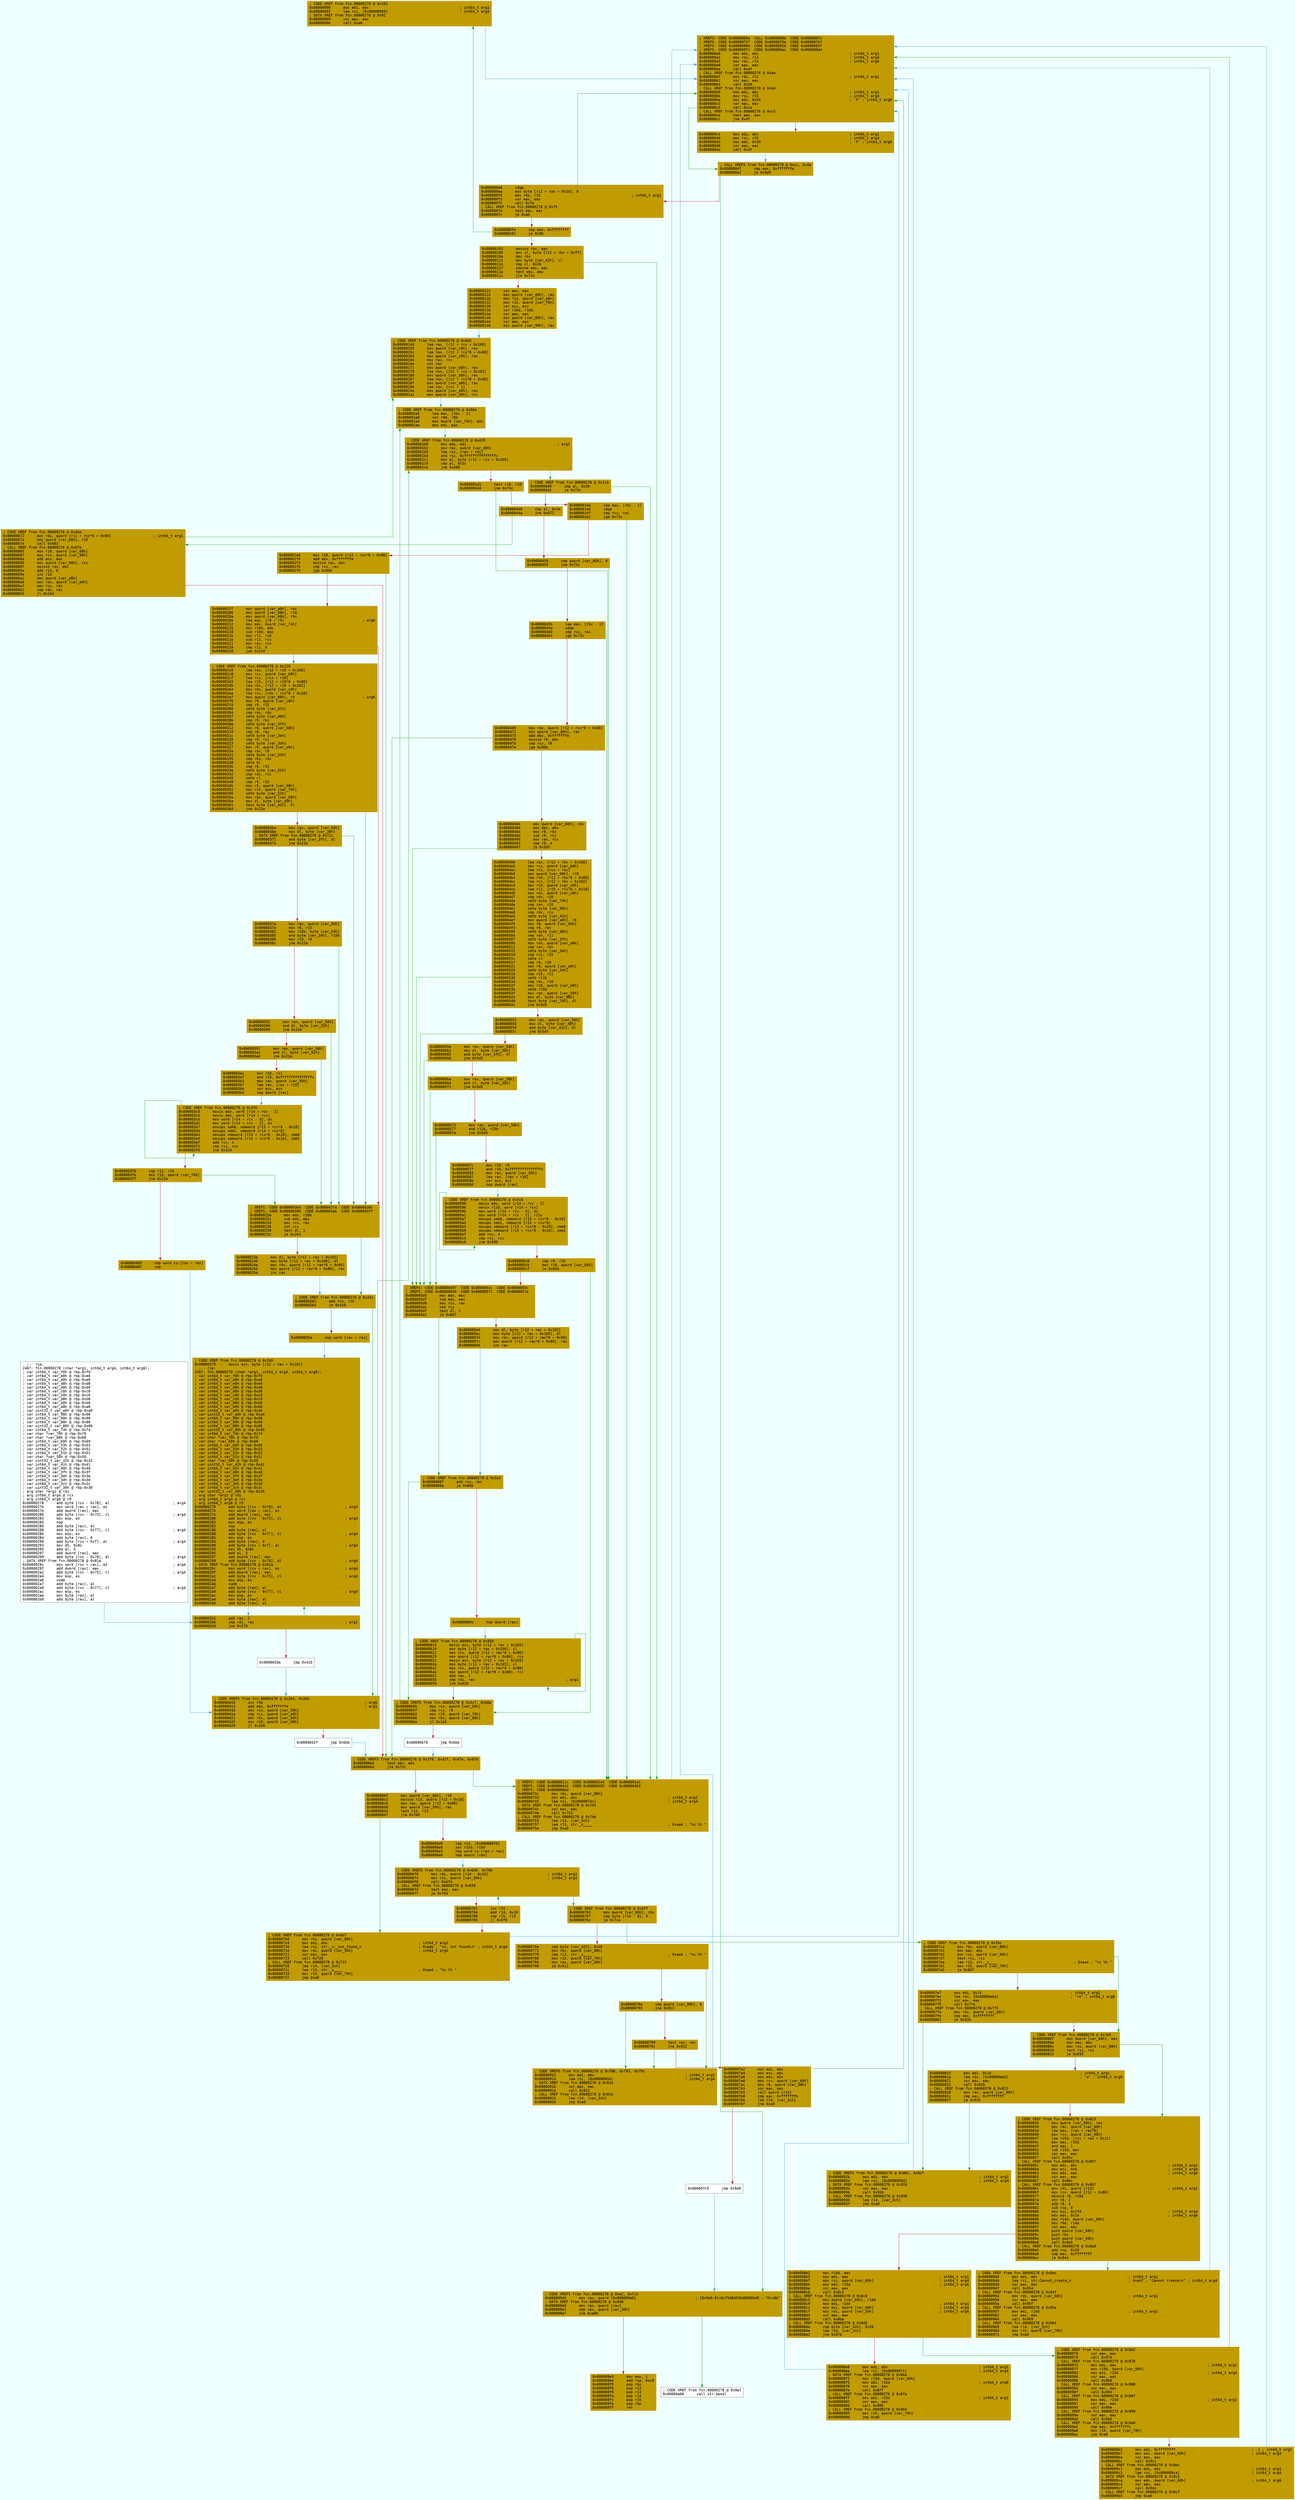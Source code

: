 digraph code {
	graph [bgcolor=azure fontsize=8 fontname="Courier" splines="ortho"];
	node [fillcolor=gray style=filled shape=box];
	edge [arrowhead="normal"];
	"0x00000090" [URL="fcn.00000278/0x00000090", fillcolor="#c19c00",color="#c19c00", fontname="Courier",label="; CODE XREF from fcn.00000278 @ 0x101\l0x00000090      mov edi, ebx                                           ; int64_t arg1\l0x00000092      lea rsi, [0x00000099]                                  ; int64_t arg4\l; DATA XREF from fcn.00000278 @ 0x92\l0x00000099      xor eax, eax\l0x0000009b      call 0xa0\l"]
	"0x000000a0" [URL="fcn.00000278/0x000000a0", fillcolor="#c19c00",color="#c19c00", fontname="Courier",label="; XREFS: CODE 0x0000008a  CALL 0x0000009b  CODE 0x000000fc  \l; XREFS: CODE 0x00000737  CODE 0x0000075e  CODE 0x000007bf  \l; XREFS: CODE 0x0000090d  CODE 0x00000926  CODE 0x0000093f  \l; XREFS: CODE 0x00000971  CODE 0x000009ac  CODE 0x000009d4  \l0x000000a0      mov edi, ebx                                           ; int64_t arg1\l0x000000a2      mov rsi, r13                                           ; int64_t arg4\l0x000000a5      mov rdx, r14                                           ; int64_t arg6\l0x000000a8      xor eax, eax\l0x000000aa      call 0xaf\l; CALL XREF from fcn.00000278 @ 0xaa\l0x000000af      mov rdi, r12                                           ; int64_t arg1\l0x000000b2      xor eax, eax\l0x000000b4      call 0xb9\l; CALL XREF from fcn.00000278 @ 0xb4\l0x000000b9      mov edi, ebx                                           ; int64_t arg1\l0x000000bb      mov rsi, r15                                           ; int64_t arg4\l0x000000be      mov edx, 0x50                                          ; 'P' ; int64_t arg6\l0x000000c3      xor eax, eax\l0x000000c5      call 0xca\l; CALL XREF from fcn.00000278 @ 0xc5\l0x000000ca      test eax, eax\l0x000000cc      jne 0xdf\l"]
	"0x000000ce" [URL="fcn.00000278/0x000000ce", fillcolor="#c19c00",color="#c19c00", fontname="Courier",label="0x000000ce      mov edi, ebx                                           ; int64_t arg1\l0x000000d0      mov rsi, r15                                           ; int64_t arg4\l0x000000d3      mov edx, 0x50                                          ; 'P' ; int64_t arg6\l0x000000d8      xor eax, eax\l0x000000da      call 0xdf\l"]
	"0x000000df" [URL="fcn.00000278/0x000000df", fillcolor="#c19c00",color="#c19c00", fontname="Courier",label="; CALL XREFS from fcn.00000278 @ 0xcc, 0xda\l0x000000df      cmp eax, 0xfffffffe\l0x000000e2      je 0x9d9\l"]
	"0x000000e8" [URL="fcn.00000278/0x000000e8", fillcolor="#c19c00",color="#c19c00", fontname="Courier",label="0x000000e8      cdqe\l0x000000ea      mov byte [r12 + rax + 0x2d], 0\l0x000000f0      mov rdi, r15                                           ; int64_t arg1\l0x000000f3      xor eax, eax\l0x000000f5      call 0xfa\l; CALL XREF from fcn.00000278 @ 0xf5\l0x000000fa      test eax, eax\l0x000000fc      je 0xa0\l"]
	"0x000000fe" [URL="fcn.00000278/0x000000fe", fillcolor="#c19c00",color="#c19c00", fontname="Courier",label="0x000000fe      cmp eax, 0xffffffff\l0x00000101      je 0x90\l"]
	"0x00000103" [URL="fcn.00000278/0x00000103", fillcolor="#c19c00",color="#c19c00", fontname="Courier",label="0x00000103      movsxd rbx, eax\l0x00000106      mov cl, byte [r12 + rbx + 0xff]\l0x0000010e      dec rbx\l0x00000111      mov byte [var_42h], cl\l0x00000114      cmp cl, 0x26\l0x00000117      cmovne ebx, eax\l0x0000011a      test ebx, ebx\l0x0000011c      jle 0x73c\l"]
	"0x00000122" [URL="fcn.00000278/0x00000122", fillcolor="#c19c00",color="#c19c00", fontname="Courier",label="0x00000122      xor eax, eax\l0x00000124      mov qword [var_d0h], rax\l0x0000012b      mov r14, qword [var_e8h]\l0x00000132      mov r13, qword [var_f0h]\l0x00000139      xor ecx, ecx\l0x0000013b      xor r10d, r10d\l0x0000013e      xor eax, eax\l0x00000140      mov qword [var_80h], rax\l0x00000144      xor eax, eax\l0x00000146      mov qword [var_90h], rax\l"]
	"0x0000014d" [URL="fcn.00000278/0x0000014d", fillcolor="#c19c00",color="#c19c00", fontname="Courier",label="; CODE XREF from fcn.00000278 @ 0x6b5\l0x0000014d      lea rax, [r12 + rcx + 0x100]\l0x00000155      mov qword [var_c8h], rax\l0x0000015c      lea rax, [r12 + rcx*8 + 0x80]\l0x00000164      mov qword [var_c0h], rax\l0x0000016b      mov rax, rcx\l0x0000016e      not rax\l0x00000171      mov qword [var_b8h], rax\l0x00000178      lea rax, [r12 + rcx + 0x102]\l0x00000180      mov qword [var_b0h], rax\l0x00000187      lea rax, [r12 + rcx*8 + 0x90]\l0x0000018f      mov qword [var_a8h], rax\l0x00000196      lea rax, [rcx + 1]\l0x0000019a      mov qword [var_e0h], rax\l0x000001a1      mov qword [var_50h], rcx\l"]
	"0x000001a5" [URL="fcn.00000278/0x000001a5", fillcolor="#c19c00",color="#c19c00", fontname="Courier",label="; CODE XREF from fcn.00000278 @ 0x66a\l0x000001a5      lea eax, [rbx - 2]\l0x000001a8      xor r9d, r9d\l0x000001ab      mov dword [var_74h], eax\l0x000001ae      mov edi, eax\l"]
	"0x000001b0" [URL="fcn.00000278/0x000001b0", fillcolor="#c19c00",color="#c19c00", fontname="Courier",label="; CODE XREF from fcn.00000278 @ 0x429\l0x000001b0      mov edi, edi                                           ; arg1\l0x000001b2      mov rax, qword [var_d0h]\l0x000001b9      lea rsi, [rax + rdi]\l0x000001bd      and rsi, 0xfffffffffffffffc\l0x000001c1      mov al, byte [r12 + rcx + 0x100]\l0x000001c9      cmp al, 0x3c\l0x000001cb      jne 0x440\l"]
	"0x000001d1" [URL="fcn.00000278/0x000001d1", fillcolor="#c19c00",color="#c19c00", fontname="Courier",label="0x000001d1      test r10, r10\l0x000001d4      jne 0x73c\l"]
	"0x000001da" [URL="fcn.00000278/0x000001da", fillcolor="#c19c00",color="#c19c00", fontname="Courier",label="0x000001da      lea eax, [rbx - 1]\l0x000001dd      cdqe\l0x000001df      cmp rcx, rax\l0x000001e2      jge 0x73c\l"]
	"0x000001e8" [URL="fcn.00000278/0x000001e8", fillcolor="#c19c00",color="#c19c00", fontname="Courier",label="0x000001e8      mov r10, qword [r12 + rcx*8 + 0x88]\l0x000001f0      add ebx, 0xfffffffe\l0x000001f3      movsxd rax, ebx\l0x000001f6      cmp rcx, rax\l0x000001f9      jge 0x6bb\l"]
	"0x000001ff" [URL="fcn.00000278/0x000001ff", fillcolor="#c19c00",color="#c19c00", fontname="Courier",label="0x000001ff      mov qword [var_a0h], rax\l0x00000206      mov qword [var_68h], r10\l0x0000020a      mov qword [var_60h], rbx\l0x0000020e      lea eax, [r9 + r9]                                     ; arg6\l0x00000212      mov edx, dword [var_74h]\l0x00000215      mov r10d, edx\l0x00000218      sub r10d, eax\l0x0000021b      mov r11, r10\l0x0000021e      sub r11, rcx\l0x00000221      mov rax, rcx\l0x00000224      cmp r11, 4\l0x00000228      jae 0x2c0\l"]
	"0x0000022e" [URL="fcn.00000278/0x0000022e", fillcolor="#c19c00",color="#c19c00", fontname="Courier",label="; XREFS: CODE 0x00000364  CODE 0x00000374  CODE 0x0000038c  \l; XREFS: CODE 0x00000399  CODE 0x000003a6  CODE 0x000003ff  \l0x0000022e      mov edx, r10d\l0x00000231      sub edx, eax\l0x00000233      mov rcx, rax\l0x00000236      not rcx\l0x00000239      test dl, 1\l0x0000023c      je 0x261\l"]
	"0x0000023e" [URL="fcn.00000278/0x0000023e", fillcolor="#c19c00",color="#c19c00", fontname="Courier",label="0x0000023e      mov dl, byte [r12 + rax + 0x102]\l0x00000246      mov byte [r12 + rax + 0x100], dl\l0x0000024e      mov rdx, qword [r12 + rax*8 + 0x90]\l0x00000256      mov qword [r12 + rax*8 + 0x80], rdx\l0x0000025e      inc rax\l"]
	"0x00000261" [URL="fcn.00000278/0x00000261", fillcolor="#c19c00",color="#c19c00", fontname="Courier",label="; CODE XREF from fcn.00000278 @ 0x23c\l0x00000261      add rcx, r10\l0x00000264      je 0x410\l"]
	"0x0000026a" [URL="fcn.00000278/0x0000026a", fillcolor="#c19c00",color="#c19c00", fontname="Courier",label="0x0000026a      nop word [rax + rax]\l"]
	"0x00000270" [URL="fcn.00000278/0x00000270", fillcolor="#c19c00",color="#c19c00", fontname="Courier",label="; CODE XREF from fcn.00000278 @ 0x2b9\l0x00000270  ~   movzx ecx, byte [r12 + rax + 0x102]\l  ;-- rip:\l2467: fcn.00000278 (char *arg1, int64_t arg4, int64_t arg6);\l; var int64_t var_f0h @ rbp-0xf0\l; var int64_t var_e8h @ rbp-0xe8\l; var int64_t var_e0h @ rbp-0xe0\l; var int64_t var_d8h @ rbp-0xd8\l; var int64_t var_d0h @ rbp-0xd0\l; var int64_t var_c8h @ rbp-0xc8\l; var int64_t var_c0h @ rbp-0xc0\l; var int64_t var_b8h @ rbp-0xb8\l; var int64_t var_b0h @ rbp-0xb0\l; var int64_t var_a8h @ rbp-0xa8\l; var uint32_t var_a0h @ rbp-0xa0\l; var int64_t var_98h @ rbp-0x98\l; var int64_t var_90h @ rbp-0x90\l; var int64_t var_88h @ rbp-0x88\l; var uint32_t var_80h @ rbp-0x80\l; var int64_t var_74h @ rbp-0x74\l; var char *var_70h @ rbp-0x70\l; var char *var_68h @ rbp-0x68\l; var int64_t var_60h @ rbp-0x60\l; var int64_t var_53h @ rbp-0x53\l; var int64_t var_52h @ rbp-0x52\l; var int64_t var_51h @ rbp-0x51\l; var char *var_50h @ rbp-0x50\l; var uint32_t var_42h @ rbp-0x42\l; var int64_t var_41h @ rbp-0x41\l; var int64_t var_40h @ rbp-0x40\l; var int64_t var_3fh @ rbp-0x3f\l; var int64_t var_3eh @ rbp-0x3e\l; var int64_t var_3dh @ rbp-0x3d\l; var int64_t var_3ch @ rbp-0x3c\l; var uint32_t var_30h @ rbp-0x30\l; arg char *arg1 @ rdi\l; arg int64_t arg4 @ rcx\l; arg int64_t arg6 @ r9\l0x00000278      add byte [rcx - 0x78], al                              ; arg4\l0x0000027b      mov word [rax + rax], es\l0x0000027e      add dword [rax], eax\l0x00000280      add byte [rcx - 0x75], cl                              ; arg4\l0x00000283      mov esp, es\l0x00000285      nop\l0x00000286      add byte [rax], al\l0x00000288      add byte [rcx - 0x77], cl                              ; arg4\l0x0000028b      mov esp, es\l0x0000028d      add byte [rax], 0\l0x00000290      add byte [rcx + 0xf], al                               ; arg4\l0x00000293      mov dh, 0x8c\l0x00000295      add al, 3\l0x00000297      add dword [rax], eax\l0x00000299      add byte [rcx - 0x78], al                              ; arg4\l; DATA XREF from fcn.00000278 @ 0x81a\l0x0000029c      mov word [rcx + rax], es                               ; arg4\l0x0000029f      add dword [rax], eax\l0x000002a1      add byte [rcx - 0x75], cl                              ; arg4\l0x000002a4      mov esp, es\l0x000002a6      cwde\l0x000002a7      add byte [rax], al\l0x000002a9      add byte [rcx - 0x77], cl                              ; arg4\l0x000002ac      mov esp, es\l0x000002ae      mov byte [rax], al\l0x000002b0      add byte [rax], al\l"]
	"0x00000278" [URL="fcn.00000278/0x00000278", fillcolor="white",color="#767676", fontname="Courier",label="  ;-- rip:\l2467: fcn.00000278 (char *arg1, int64_t arg4, int64_t arg6);\l; var int64_t var_f0h @ rbp-0xf0\l; var int64_t var_e8h @ rbp-0xe8\l; var int64_t var_e0h @ rbp-0xe0\l; var int64_t var_d8h @ rbp-0xd8\l; var int64_t var_d0h @ rbp-0xd0\l; var int64_t var_c8h @ rbp-0xc8\l; var int64_t var_c0h @ rbp-0xc0\l; var int64_t var_b8h @ rbp-0xb8\l; var int64_t var_b0h @ rbp-0xb0\l; var int64_t var_a8h @ rbp-0xa8\l; var uint32_t var_a0h @ rbp-0xa0\l; var int64_t var_98h @ rbp-0x98\l; var int64_t var_90h @ rbp-0x90\l; var int64_t var_88h @ rbp-0x88\l; var uint32_t var_80h @ rbp-0x80\l; var int64_t var_74h @ rbp-0x74\l; var char *var_70h @ rbp-0x70\l; var char *var_68h @ rbp-0x68\l; var int64_t var_60h @ rbp-0x60\l; var int64_t var_53h @ rbp-0x53\l; var int64_t var_52h @ rbp-0x52\l; var int64_t var_51h @ rbp-0x51\l; var char *var_50h @ rbp-0x50\l; var uint32_t var_42h @ rbp-0x42\l; var int64_t var_41h @ rbp-0x41\l; var int64_t var_40h @ rbp-0x40\l; var int64_t var_3fh @ rbp-0x3f\l; var int64_t var_3eh @ rbp-0x3e\l; var int64_t var_3dh @ rbp-0x3d\l; var int64_t var_3ch @ rbp-0x3c\l; var uint32_t var_30h @ rbp-0x30\l; arg char *arg1 @ rdi\l; arg int64_t arg4 @ rcx\l; arg int64_t arg6 @ r9\l0x00000278      add byte [rcx - 0x78], al                              ; arg4\l0x0000027b      mov word [rax + rax], es\l0x0000027e      add dword [rax], eax\l0x00000280      add byte [rcx - 0x75], cl                              ; arg4\l0x00000283      mov esp, es\l0x00000285      nop\l0x00000286      add byte [rax], al\l0x00000288      add byte [rcx - 0x77], cl                              ; arg4\l0x0000028b      mov esp, es\l0x0000028d      add byte [rax], 0\l0x00000290      add byte [rcx + 0xf], al                               ; arg4\l0x00000293      mov dh, 0x8c\l0x00000295      add al, 3\l0x00000297      add dword [rax], eax\l0x00000299      add byte [rcx - 0x78], al                              ; arg4\l; DATA XREF from fcn.00000278 @ 0x81a\l0x0000029c      mov word [rcx + rax], es                               ; arg4\l0x0000029f      add dword [rax], eax\l0x000002a1      add byte [rcx - 0x75], cl                              ; arg4\l0x000002a4      mov esp, es\l0x000002a6      cwde\l0x000002a7      add byte [rax], al\l0x000002a9      add byte [rcx - 0x77], cl                              ; arg4\l0x000002ac      mov esp, es\l0x000002ae      mov byte [rax], al\l0x000002b0      add byte [rax], al\l"]
	"0x000002b2" [URL="fcn.00000278/0x000002b2", fillcolor="#c19c00",color="#c19c00", fontname="Courier",label="0x000002b2      add rax, 2\l0x000002b6      cmp rdi, rax                                           ; arg1\l0x000002b9      jne 0x270\l"]
	"0x000002bb" [URL="fcn.00000278/0x000002bb", fillcolor="white",color="#767676", fontname="Courier",label="0x000002bb      jmp 0x410\l"]
	"0x000002c0" [URL="fcn.00000278/0x000002c0", fillcolor="#c19c00",color="#c19c00", fontname="Courier",label="; CODE XREF from fcn.00000278 @ 0x228\l0x000002c0      lea rax, [r12 + r10 + 0x100]\l0x000002c8      mov rcx, qword [var_b8h]\l0x000002cf      lea rcx, [rcx + r10]\l0x000002d3      lea r15, [r12 + r10*8 + 0x80]\l0x000002db      lea rbx, [r12 + r10 + 0x102]\l0x000002e3      mov rdx, qword [var_c0h]\l0x000002ea      lea rcx, [rdx + rcx*8 + 0x18]\l0x000002ef      mov qword [var_98h], r9                                ; arg6\l0x000002f6      mov r9, qword [var_c8h]\l0x000002fd      cmp r9, r15\l0x00000300      setb byte [var_41h]\l0x00000304      cmp rax, rdx\l0x00000307      seta byte [var_40h]\l0x0000030b      cmp r9, rbx\l0x0000030e      setb byte [var_3fh]\l0x00000312      mov r8, qword [var_b0h]\l0x00000319      cmp r8, rax\l0x0000031c      setb byte [var_3eh]\l0x00000320      cmp r9, rcx\l0x00000323      setb byte [var_3dh]\l0x00000327      mov r9, qword [var_a8h]\l0x0000032e      cmp rax, r9\l0x00000331      seta byte [var_53h]\l0x00000335      cmp rbx, rdx\l0x00000338      seta bl\l0x0000033b      cmp r8, r15\l0x0000033e      setb byte [var_52h]\l0x00000342      cmp rdx, rcx\l0x00000345      setb cl\l0x00000348      cmp r9, r15\l0x0000034b      mov r9, qword [var_98h]\l0x00000352      mov r15, qword [var_70h]\l0x00000356      setb byte [var_51h]\l0x0000035a      mov rax, qword [var_50h]\l0x0000035e      mov dl, byte [var_40h]\l0x00000361      test byte [var_41h], dl\l0x00000364      jne 0x22e\l"]
	"0x0000036a" [URL="fcn.00000278/0x0000036a", fillcolor="#c19c00",color="#c19c00", fontname="Courier",label="0x0000036a      mov rax, qword [var_50h]\l0x0000036e      mov dl, byte [var_3eh]\l; DATA XREF from fcn.00000278 @ 0x72c\l0x00000371      and byte [var_3fh], dl\l0x00000374      jne 0x22e\l"]
	"0x0000037a" [URL="fcn.00000278/0x0000037a", fillcolor="#c19c00",color="#c19c00", fontname="Courier",label="0x0000037a      mov rax, qword [var_50h]\l0x0000037e      mov r8, r15\l0x00000381      mov r15b, byte [var_53h]\l0x00000385      and byte [var_3dh], r15b\l0x00000389      mov r15, r8\l0x0000038c      jne 0x22e\l"]
	"0x00000392" [URL="fcn.00000278/0x00000392", fillcolor="#c19c00",color="#c19c00", fontname="Courier",label="0x00000392      mov rax, qword [var_50h]\l0x00000396      and bl, byte [var_52h]\l0x00000399      jne 0x22e\l"]
	"0x0000039f" [URL="fcn.00000278/0x0000039f", fillcolor="#c19c00",color="#c19c00", fontname="Courier",label="0x0000039f      mov rax, qword [var_50h]\l0x000003a3      and cl, byte [var_51h]\l0x000003a6      jne 0x22e\l"]
	"0x000003ac" [URL="fcn.00000278/0x000003ac", fillcolor="#c19c00",color="#c19c00", fontname="Courier",label="0x000003ac      mov r15, r11\l0x000003af      and r15, 0xfffffffffffffffc\l0x000003b3      mov rax, qword [var_50h]\l0x000003b7      lea rax, [rax + r15]\l0x000003bb      xor ecx, ecx\l0x000003bd      nop dword [rax]\l"]
	"0x000003c0" [URL="fcn.00000278/0x000003c0", fillcolor="#c19c00",color="#c19c00", fontname="Courier",label="; CODE XREF from fcn.00000278 @ 0x3f6\l0x000003c0      movzx edx, word [r14 + rcx - 2]\l0x000003c6      movzx ebx, word [r14 + rcx]\l0x000003cb      mov word [r14 + rcx - 4], dx\l0x000003d1      mov word [r14 + rcx - 2], bx\l0x000003d7      movups xmm0, xmmword [r13 + rcx*8 - 0x10]\l0x000003dd      movups xmm1, xmmword [r13 + rcx*8]\l0x000003e3      movups xmmword [r13 + rcx*8 - 0x20], xmm0\l0x000003e9      movups xmmword [r13 + rcx*8 - 0x10], xmm1\l0x000003ef      add rcx, 4\l0x000003f3      cmp rsi, rcx\l0x000003f6      jne 0x3c0\l"]
	"0x000003f8" [URL="fcn.00000278/0x000003f8", fillcolor="#c19c00",color="#c19c00", fontname="Courier",label="0x000003f8      cmp r11, r15\l0x000003fb      mov r15, qword [var_70h]\l0x000003ff      jne 0x22e\l"]
	"0x00000405" [URL="fcn.00000278/0x00000405", fillcolor="#c19c00",color="#c19c00", fontname="Courier",label="0x00000405      nop word cs:[rax + rax]\l0x0000040f      nop\l"]
	"0x00000410" [URL="fcn.00000278/0x00000410", fillcolor="#c19c00",color="#c19c00", fontname="Courier",label="; CODE XREFS from fcn.00000278 @ 0x264, 0x2bb\l0x00000410      inc r9d                                                ; arg6\l0x00000413      add edi, 0xfffffffe                                    ; arg1\l0x00000416      mov rcx, qword [var_50h]\l0x0000041a      cmp rcx, qword [var_a0h]\l0x00000421      mov rbx, qword [var_60h]\l0x00000425      mov r10, qword [var_68h]\l0x00000429      jl 0x1b0\l"]
	"0x0000042f" [URL="fcn.00000278/0x0000042f", fillcolor="white",color="#767676", fontname="Courier",label="0x0000042f      jmp 0x6bb\l"]
	"0x00000440" [URL="fcn.00000278/0x00000440", fillcolor="#c19c00",color="#c19c00", fontname="Courier",label="; CODE XREF from fcn.00000278 @ 0x1cb\l0x00000440      cmp al, 0x26\l0x00000442      je 0x73c\l"]
	"0x00000448" [URL="fcn.00000278/0x00000448", fillcolor="#c19c00",color="#c19c00", fontname="Courier",label="0x00000448      cmp al, 0x3e\l0x0000044a      jne 0x672\l"]
	"0x00000450" [URL="fcn.00000278/0x00000450", fillcolor="#c19c00",color="#c19c00", fontname="Courier",label="0x00000450      cmp qword [var_80h], 0\l0x00000455      jne 0x73c\l"]
	"0x0000045b" [URL="fcn.00000278/0x0000045b", fillcolor="#c19c00",color="#c19c00", fontname="Courier",label="0x0000045b      lea eax, [rbx - 1]\l0x0000045e      cdqe\l0x00000460      cmp rcx, rax\l0x00000463      jge 0x73c\l"]
	"0x00000469" [URL="fcn.00000278/0x00000469", fillcolor="#c19c00",color="#c19c00", fontname="Courier",label="0x00000469      mov rax, qword [r12 + rcx*8 + 0x88]\l0x00000471      mov qword [var_80h], rax\l0x00000475      add ebx, 0xfffffffe\l0x00000478      movsxd r8, ebx\l0x0000047b      cmp rcx, r8\l0x0000047e      jge 0x6bb\l"]
	"0x00000484" [URL="fcn.00000278/0x00000484", fillcolor="#c19c00",color="#c19c00", fontname="Courier",label="0x00000484      mov qword [var_60h], rbx\l0x00000488      mov ebx, ebx\l0x0000048a      mov r9, rbx\l0x0000048d      sub r9, rcx\l0x00000490      mov rax, rcx\l0x00000493      cmp r9, 4\l0x00000497      jb 0x5d5\l"]
	"0x0000049d" [URL="fcn.00000278/0x0000049d", fillcolor="#c19c00",color="#c19c00", fontname="Courier",label="0x0000049d      lea rax, [r12 + rbx + 0x100]\l0x000004a5      mov rcx, qword [var_b8h]\l0x000004ac      lea r11, [rcx + rbx]\l0x000004b0      mov qword [var_68h], r10\l0x000004b4      lea r10, [r12 + rbx*8 + 0x80]\l0x000004bc      lea rcx, [r12 + rbx + 0x102]\l0x000004c4      mov r15, qword [var_c0h]\l0x000004cb      lea r11, [r15 + r11*8 + 0x18]\l0x000004d0      mov rdx, qword [var_c8h]\l0x000004d7      cmp rdx, r10\l0x000004da      setb byte [var_74h]\l0x000004de      cmp rax, r15\l0x000004e1      seta byte [var_98h]\l0x000004e8      cmp rdx, rcx\l0x000004eb      setb byte [var_41h]\l0x000004ef      mov qword [var_a0h], r8\l0x000004f6      mov r8, qword [var_b0h]\l0x000004fd      cmp r8, rax\l0x00000500      setb byte [var_40h]\l0x00000504      cmp rdx, r11\l0x00000507      setb byte [var_3fh]\l0x0000050b      mov rdx, qword [var_a8h]\l0x00000512      cmp rax, rdx\l0x00000515      seta byte [var_3eh]\l0x00000519      cmp rcx, r15\l0x0000051c      seta cl\l0x0000051f      cmp r8, r10\l0x00000522      mov r8, qword [var_a0h]\l0x00000529      setb byte [var_3dh]\l0x0000052d      cmp r15, r11\l0x00000530      setb r11b\l0x00000534      cmp rdx, r10\l0x00000537      mov r10, qword [var_68h]\l0x0000053b      setb r15b\l0x0000053f      mov rax, qword [var_50h]\l0x00000543      mov dl, byte [var_98h]\l0x00000549      test byte [var_74h], dl\l0x0000054c      jne 0x5d5\l"]
	"0x00000552" [URL="fcn.00000278/0x00000552", fillcolor="#c19c00",color="#c19c00", fontname="Courier",label="0x00000552      mov rax, qword [var_50h]\l0x00000556      mov dl, byte [var_40h]\l0x00000559      and byte [var_41h], dl\l0x0000055c      jne 0x5d5\l"]
	"0x0000055e" [URL="fcn.00000278/0x0000055e", fillcolor="#c19c00",color="#c19c00", fontname="Courier",label="0x0000055e      mov rax, qword [var_50h]\l0x00000562      mov dl, byte [var_3eh]\l0x00000565      and byte [var_3fh], dl\l0x00000568      jne 0x5d5\l"]
	"0x0000056a" [URL="fcn.00000278/0x0000056a", fillcolor="#c19c00",color="#c19c00", fontname="Courier",label="0x0000056a      mov rax, qword [var_50h]\l0x0000056e      and cl, byte [var_3dh]\l0x00000571      jne 0x5d5\l"]
	"0x00000573" [URL="fcn.00000278/0x00000573", fillcolor="#c19c00",color="#c19c00", fontname="Courier",label="0x00000573      mov rax, qword [var_50h]\l0x00000577      and r11b, r15b\l0x0000057a      jne 0x5d5\l"]
	"0x0000057c" [URL="fcn.00000278/0x0000057c", fillcolor="#c19c00",color="#c19c00", fontname="Courier",label="0x0000057c      mov r10, r9\l0x0000057f      and r10, 0xfffffffffffffffc\l0x00000583      mov rax, qword [var_50h]\l0x00000587      lea rax, [rax + r10]\l0x0000058b      xor ecx, ecx\l0x0000058d      nop dword [rax]\l"]
	"0x00000590" [URL="fcn.00000278/0x00000590", fillcolor="#c19c00",color="#c19c00", fontname="Courier",label="; CODE XREF from fcn.00000278 @ 0x5c6\l0x00000590      movzx edx, word [r14 + rcx - 2]\l0x00000596      movzx r11d, word [r14 + rcx]\l0x0000059b      mov word [r14 + rcx - 4], dx\l0x000005a1      mov word [r14 + rcx - 2], r11w\l0x000005a7      movups xmm0, xmmword [r13 + rcx*8 - 0x10]\l0x000005ad      movups xmm1, xmmword [r13 + rcx*8]\l0x000005b3      movups xmmword [r13 + rcx*8 - 0x20], xmm0\l0x000005b9      movups xmmword [r13 + rcx*8 - 0x10], xmm1\l0x000005bf      add rcx, 4\l0x000005c3      cmp rsi, rcx\l0x000005c6      jne 0x590\l"]
	"0x000005c8" [URL="fcn.00000278/0x000005c8", fillcolor="#c19c00",color="#c19c00", fontname="Courier",label="0x000005c8      cmp r9, r10\l0x000005cb      mov r10, qword [var_68h]\l0x000005cf      je 0x65b\l"]
	"0x000005d5" [URL="fcn.00000278/0x000005d5", fillcolor="#c19c00",color="#c19c00", fontname="Courier",label="; XREFS: CODE 0x00000497  CODE 0x0000054c  CODE 0x0000055c  \l; XREFS: CODE 0x00000568  CODE 0x00000571  CODE 0x0000057a  \l0x000005d5      mov edx, ebx\l0x000005d7      sub edx, eax\l0x000005d9      mov rcx, rax\l0x000005dc      not rcx\l0x000005df      test dl, 1\l0x000005e2      je 0x607\l"]
	"0x000005e4" [URL="fcn.00000278/0x000005e4", fillcolor="#c19c00",color="#c19c00", fontname="Courier",label="0x000005e4      mov dl, byte [r12 + rax + 0x102]\l0x000005ec      mov byte [r12 + rax + 0x100], dl\l0x000005f4      mov rdx, qword [r12 + rax*8 + 0x90]\l0x000005fc      mov qword [r12 + rax*8 + 0x80], rdx\l0x00000604      inc rax\l"]
	"0x00000607" [URL="fcn.00000278/0x00000607", fillcolor="#c19c00",color="#c19c00", fontname="Courier",label="; CODE XREF from fcn.00000278 @ 0x5e2\l0x00000607      add rcx, rbx\l0x0000060a      je 0x65b\l"]
	"0x0000060c" [URL="fcn.00000278/0x0000060c", fillcolor="#c19c00",color="#c19c00", fontname="Courier",label="0x0000060c      nop dword [rax]\l"]
	"0x00000610" [URL="fcn.00000278/0x00000610", fillcolor="#c19c00",color="#c19c00", fontname="Courier",label="; CODE XREF from fcn.00000278 @ 0x659\l0x00000610      movzx ecx, byte [r12 + rax + 0x102]\l0x00000619      mov byte [r12 + rax + 0x100], cl\l0x00000621      mov rcx, qword [r12 + rax*8 + 0x90]\l0x00000629      mov qword [r12 + rax*8 + 0x80], rcx\l0x00000631      movzx ecx, byte [r12 + rax + 0x103]\l0x0000063a      mov byte [r12 + rax + 0x101], cl\l0x00000642      mov rcx, qword [r12 + rax*8 + 0x98]\l0x0000064a      mov qword [r12 + rax*8 + 0x88], rcx\l0x00000652      add rax, 2\l0x00000656      cmp rdi, rax                                           ; arg1\l0x00000659      jne 0x610\l"]
	"0x0000065b" [URL="fcn.00000278/0x0000065b", fillcolor="#c19c00",color="#c19c00", fontname="Courier",label="; CODE XREFS from fcn.00000278 @ 0x5cf, 0x60a\l0x0000065b      mov rcx, qword [var_50h]\l0x0000065f      cmp rcx, r8\l0x00000662      mov r15, qword [var_70h]\l0x00000666      mov rbx, qword [var_60h]\l0x0000066a      jl 0x1a5\l"]
	"0x00000670" [URL="fcn.00000278/0x00000670", fillcolor="white",color="#767676", fontname="Courier",label="0x00000670      jmp 0x6bb\l"]
	"0x00000672" [URL="fcn.00000278/0x00000672", fillcolor="#c19c00",color="#c19c00", fontname="Courier",label="; CODE XREF from fcn.00000278 @ 0x44a\l0x00000672      mov rdi, qword [r12 + rcx*8 + 0x80]                    ; int64_t arg1\l0x0000067a      mov qword [var_68h], r10\l0x0000067e      call 0x683\l; CALL XREF from fcn.00000278 @ 0x67e\l0x00000683      mov r10, qword [var_68h]\l0x00000687      mov rcx, qword [var_90h]\l0x0000068e      add ecx, eax\l0x00000690      mov qword [var_90h], rcx\l0x00000697      movsxd rax, ebx\l0x0000069a      add r13, 8\l0x0000069e      inc r14\l0x000006a1      dec qword [var_d0h]\l0x000006a8      mov rdx, qword [var_e0h]\l0x000006af      mov rcx, rdx\l0x000006b2      cmp rdx, rax\l0x000006b5      jl 0x14d\l"]
	"0x000006bb" [URL="fcn.00000278/0x000006bb", fillcolor="#c19c00",color="#c19c00", fontname="Courier",label="; CODE XREFS from fcn.00000278 @ 0x1f9, 0x42f, 0x47e, 0x670\l0x000006bb      test ebx, ebx\l0x000006bd      jle 0x73c\l"]
	"0x000006bf" [URL="fcn.00000278/0x000006bf", fillcolor="#c19c00",color="#c19c00", fontname="Courier",label="0x000006bf      mov qword [var_68h], r10\l0x000006c3      movsxd r13, dword [r12 + 0x10]\l0x000006c8      mov rax, qword [r12 + 0x80]\l0x000006d0      mov qword [var_50h], rax\l0x000006d4      test r13, r13\l0x000006d7      jle 0x70d\l"]
	"0x000006d9" [URL="fcn.00000278/0x000006d9", fillcolor="#c19c00",color="#c19c00", fontname="Courier",label="0x000006d9      lea r14, [0x000006f0]\l0x000006e0      xor r15d, r15d\l0x000006e3      nop word cs:[rax + rax]\l0x000006ed      nop dword [rax]\l"]
	"0x000006f0" [URL="fcn.00000278/0x000006f0", fillcolor="#c19c00",color="#c19c00", fontname="Courier",label="; CODE XREFS from fcn.00000278 @ 0x6d9, 0x70b\l0x000006f0      mov rdi, qword [r14 - 0x10]                            ; int64_t arg1\l0x000006f4      mov rsi, qword [var_50h]                               ; int64_t arg4\l0x000006f8      call 0x6fd\l; CALL XREF from fcn.00000278 @ 0x6f8\l0x000006fd      test eax, eax\l0x000006ff      je 0x763\l"]
	"0x00000701" [URL="fcn.00000278/0x00000701", fillcolor="#c19c00",color="#c19c00", fontname="Courier",label="0x00000701      inc r15\l0x00000704      add r14, 0x18\l0x00000708      cmp r15, r13\l0x0000070b      jl 0x6f0\l"]
	"0x0000070d" [URL="fcn.00000278/0x0000070d", fillcolor="#c19c00",color="#c19c00", fontname="Courier",label="; CODE XREF from fcn.00000278 @ 0x6d7\l0x0000070d      mov rbx, qword [var_88h]\l0x00000714      mov edi, ebx                                           ; int64_t arg1\l0x00000716      lea rsi, str._s:_not_found_n                           ; 0xaab ; \"%s: not found\\n\" ; int64_t arg4\l0x0000071d      mov rdx, qword [var_50h]                               ; int64_t arg6\l0x00000721      xor eax, eax\l0x00000723      call 0x728\l; CALL XREF from fcn.00000278 @ 0x723\l0x00000728      lea r14, [var_3ch]\l0x0000072c      lea r13, str._s____                                    ; 0xaa4 ; \"%s %% \"\l0x00000733      mov r15, qword [var_70h]\l0x00000737      jmp 0xa0\l"]
	"0x0000073c" [URL="fcn.00000278/0x0000073c", fillcolor="#c19c00",color="#c19c00", fontname="Courier",label="; XREFS: CODE 0x0000011c  CODE 0x000001d4  CODE 0x000001e2  \l; XREFS: CODE 0x00000442  CODE 0x00000455  CODE 0x00000463  \l; XREFS: CODE 0x000006bd  \l0x0000073c      mov rbx, qword [var_88h]\l0x00000743      mov edi, ebx                                           ; int64_t arg1\l0x00000745      lea rsi, [0x0000074c]                                  ; int64_t arg4\l; DATA XREF from fcn.00000278 @ 0x745\l0x0000074c      xor eax, eax\l0x0000074e      call 0x753\l; CALL XREF from fcn.00000278 @ 0x74e\l0x00000753      lea r14, [var_3ch]\l0x00000757      lea r13, str._s____                                    ; 0xaa4 ; \"%s %% \"\l0x0000075e      jmp 0xa0\l"]
	"0x00000763" [URL="fcn.00000278/0x00000763", fillcolor="#c19c00",color="#c19c00", fontname="Courier",label="; CODE XREF from fcn.00000278 @ 0x6ff\l0x00000763      mov qword [var_60h], rbx\l0x00000767      cmp byte [r14 - 8], 0\l0x0000076c      je 0x7ca\l"]
	"0x0000076e" [URL="fcn.00000278/0x0000076e", fillcolor="#c19c00",color="#c19c00", fontname="Courier",label="0x0000076e      cmp byte [var_42h], 0x26\l0x00000772      mov rbx, qword [var_88h]\l0x00000779      lea r13, str._s____                                    ; 0xaa4 ; \"%s %% \"\l0x00000780      mov r15, qword [var_70h]\l0x00000784      mov rax, qword [var_68h]\l0x00000788      je 0x912\l"]
	"0x0000078e" [URL="fcn.00000278/0x0000078e", fillcolor="#c19c00",color="#c19c00", fontname="Courier",label="0x0000078e      cmp qword [var_80h], 0\l0x00000793      jne 0x912\l"]
	"0x00000799" [URL="fcn.00000278/0x00000799", fillcolor="#c19c00",color="#c19c00", fontname="Courier",label="0x00000799      test rax, rax\l0x0000079c      jne 0x912\l"]
	"0x000007a2" [URL="fcn.00000278/0x000007a2", fillcolor="#c19c00",color="#c19c00", fontname="Courier",label="0x000007a2      mov edi, ebx\l0x000007a4      mov esi, ebx\l0x000007a6      mov edx, ebx\l0x000007a8      mov rcx, qword [var_60h]\l0x000007ac      mov r8, qword [var_d8h]\l0x000007b3      xor eax, eax\l0x000007b5      call qword [r14]\l0x000007b8      cmp eax, 0xfffffffb\l0x000007bb      lea r14, [var_3ch]\l0x000007bf      jne 0xa0\l"]
	"0x000007c5" [URL="fcn.00000278/0x000007c5", fillcolor="white",color="#767676", fontname="Courier",label="0x000007c5      jmp 0x9d9\l"]
	"0x000007ca" [URL="fcn.00000278/0x000007ca", fillcolor="#c19c00",color="#c19c00", fontname="Courier",label="; CODE XREF from fcn.00000278 @ 0x76c\l0x000007ca      mov rbx, qword [var_88h]\l0x000007d1      mov eax, ebx\l0x000007d3      mov rsi, qword [var_68h]\l0x000007d7      test rsi, rsi\l0x000007da      lea r13, str._s____                                    ; 0xaa4 ; \"%s %% \"\l0x000007e1      mov r15, qword [var_70h]\l0x000007e5      je 0x807\l"]
	"0x000007e7" [URL="fcn.00000278/0x000007e7", fillcolor="#c19c00",color="#c19c00", fontname="Courier",label="0x000007e7      mov edi, 0x14                                          ; int64_t arg1\l0x000007ec      lea rdx, [0x00000aba]                                  ; \"ro\" ; int64_t arg6\l0x000007f3      xor eax, eax\l0x000007f5      call 0x7fa\l; CALL XREF from fcn.00000278 @ 0x7f5\l0x000007fa      mov rdx, qword [var_68h]\l0x000007fe      cmp eax, 0xffffffff\l0x00000801      je 0x92b\l"]
	"0x00000807" [URL="fcn.00000278/0x00000807", fillcolor="#c19c00",color="#c19c00", fontname="Courier",label="; CODE XREF from fcn.00000278 @ 0x7e5\l0x00000807      mov dword [var_68h], eax\l0x0000080a      mov eax, ebx\l0x0000080c      mov rsi, qword [var_80h]\l0x00000810      test rsi, rsi\l0x00000813      je 0x835\l"]
	"0x00000815" [URL="fcn.00000278/0x00000815", fillcolor="#c19c00",color="#c19c00", fontname="Courier",label="0x00000815      mov edi, 0x14                                          ; int64_t arg1\l0x0000081a      lea rdx, [0x00000abd]                                  ; \"w\" ; int64_t arg6\l0x00000821      xor eax, eax\l0x00000823      call 0x828\l; CALL XREF from fcn.00000278 @ 0x823\l0x00000828      mov rdx, qword [var_80h]\l0x0000082c      cmp eax, 0xffffffff\l0x0000082f      je 0x92b\l"]
	"0x00000835" [URL="fcn.00000278/0x00000835", fillcolor="#c19c00",color="#c19c00", fontname="Courier",label="; CODE XREF from fcn.00000278 @ 0x813\l0x00000835      mov qword [var_50h], rax\l0x00000839      mov rax, qword [var_60h]\l0x0000083d      lea eax, [rax + rax*8]\l0x00000840      mov rcx, qword [var_90h]\l0x00000847      lea r15d, [rcx + rax + 0x12]\l0x0000084c      mov eax, r15d\l0x0000084f      and eax, 1\l0x00000852      sub r15d, eax\l0x00000855      xor eax, eax\l0x00000857      call 0x85c\l; CALL XREF from fcn.00000278 @ 0x857\l0x0000085c      mov edi, ebx                                           ; int64_t arg1\l0x0000085e      mov esi, 0xb                                           ; int64_t arg4\l0x00000863      mov edx, eax                                           ; int64_t arg6\l0x00000865      xor eax, eax\l0x00000867      call 0x86c\l; CALL XREF from fcn.00000278 @ 0x867\l0x0000086c      mov rdi, qword [r14]                                   ; int64_t arg1\l0x0000086f      mov rcx, qword [r12 + 0x80]\l0x00000877      movsxd r8, r15d\l0x0000087a      shr r8, 2\l0x0000087e      add r8, 4\l0x00000882      sub rsp, 8\l0x00000886      mov esi, 0x1f4                                         ; int64_t arg4\l0x0000088b      mov edx, 0x14                                          ; int64_t arg6\l0x00000890      mov r14d, dword [var_68h]\l0x00000894      mov r9d, r14d\l0x00000897      xor eax, eax\l0x00000899      push qword [var_60h]\l0x0000089c      push rbx\l0x0000089d      push qword [var_50h]\l0x000008a0      call 0x8a5\l; CALL XREF from fcn.00000278 @ 0x8a0\l0x000008a5      add rsp, 0x20\l0x000008a9      cmp eax, 0xffffffff\l0x000008ac      je 0x944\l"]
	"0x000008b2" [URL="fcn.00000278/0x000008b2", fillcolor="#c19c00",color="#c19c00", fontname="Courier",label="0x000008b2      mov r14d, eax\l0x000008b5      mov edi, eax                                           ; int64_t arg1\l0x000008b7      mov rsi, qword [var_60h]                               ; int64_t arg4\l0x000008bb      mov edx, r15d                                          ; int64_t arg6\l0x000008be      xor eax, eax\l0x000008c0      call 0x8c5\l; CALL XREF from fcn.00000278 @ 0x8c0\l0x000008c5      mov dword [var_60h], r14d\l0x000008c9      mov edi, r14d                                          ; int64_t arg1\l0x000008cc      mov esi, dword [var_68h]                               ; int64_t arg4\l0x000008cf      mov rdx, qword [var_50h]                               ; int64_t arg6\l0x000008d3      xor eax, eax\l0x000008d5      call 0x8da\l; CALL XREF from fcn.00000278 @ 0x8d5\l0x000008da      cmp byte [var_42h], 0x26\l0x000008de      lea r14, [var_3ch]\l0x000008e2      jne 0x976\l"]
	"0x000008e8" [URL="fcn.00000278/0x000008e8", fillcolor="#c19c00",color="#c19c00", fontname="Courier",label="0x000008e8      mov edi, ebx                                           ; int64_t arg1\l0x000008ea      lea rsi, [0x000008f1]                                  ; int64_t arg4\l; DATA XREF from fcn.00000278 @ 0x8ea\l0x000008f1      mov r15d, dword [var_60h]\l0x000008f5      mov edx, r15d                                          ; int64_t arg6\l0x000008f8      xor eax, eax\l0x000008fa      call 0x8ff\l; CALL XREF from fcn.00000278 @ 0x8fa\l0x000008ff      mov edi, r15d                                          ; int64_t arg1\l0x00000902      xor eax, eax\l0x00000904      call 0x909\l; CALL XREF from fcn.00000278 @ 0x904\l0x00000909      mov r15, qword [var_70h]\l0x0000090d      jmp 0xa0\l"]
	"0x00000912" [URL="fcn.00000278/0x00000912", fillcolor="#c19c00",color="#c19c00", fontname="Courier",label="; CODE XREFS from fcn.00000278 @ 0x788, 0x793, 0x79c\l0x00000912      mov edi, ebx                                           ; int64_t arg1\l0x00000914      lea rsi, [0x0000091b]                                  ; int64_t arg4\l; DATA XREF from fcn.00000278 @ 0x914\l0x0000091b      xor eax, eax\l0x0000091d      call 0x922\l; CALL XREF from fcn.00000278 @ 0x91d\l0x00000922      lea r14, [var_3ch]\l0x00000926      jmp 0xa0\l"]
	"0x0000092b" [URL="fcn.00000278/0x0000092b", fillcolor="#c19c00",color="#c19c00", fontname="Courier",label="; CODE XREFS from fcn.00000278 @ 0x801, 0x82f\l0x0000092b      mov edi, ebx                                           ; int64_t arg1\l0x0000092d      lea rsi, [0x00000934]                                  ; int64_t arg4\l; DATA XREF from fcn.00000278 @ 0x92d\l0x00000934      xor eax, eax\l0x00000936      call 0x93b\l; CALL XREF from fcn.00000278 @ 0x936\l0x0000093b      lea r14, [var_3ch]\l0x0000093f      jmp 0xa0\l"]
	"0x00000944" [URL="fcn.00000278/0x00000944", fillcolor="#c19c00",color="#c19c00", fontname="Courier",label="; CODE XREF from fcn.00000278 @ 0x8ac\l0x00000944      mov edi, ebx                                           ; int64_t arg1\l0x00000946      lea rsi, str.Cannot_create_n                           ; 0xabf ; \"Cannot create\\n\" ; int64_t arg4\l0x0000094d      xor eax, eax\l0x0000094f      call 0x954\l; CALL XREF from fcn.00000278 @ 0x94f\l0x00000954      mov rdi, qword [var_50h]                               ; int64_t arg1\l0x00000958      xor eax, eax\l0x0000095a      call 0x95f\l; CALL XREF from fcn.00000278 @ 0x95a\l0x0000095f      mov edi, r14d                                          ; int64_t arg1\l0x00000962      xor eax, eax\l0x00000964      call 0x969\l; CALL XREF from fcn.00000278 @ 0x964\l0x00000969      lea r14, [var_3ch]\l0x0000096d      mov r15, qword [var_70h]\l0x00000971      jmp 0xa0\l"]
	"0x00000976" [URL="fcn.00000278/0x00000976", fillcolor="#c19c00",color="#c19c00", fontname="Courier",label="; CODE XREF from fcn.00000278 @ 0x8e2\l0x00000976      xor eax, eax\l0x00000978      call 0x97d\l; CALL XREF from fcn.00000278 @ 0x978\l0x0000097d      mov edi, eax                                           ; int64_t arg1\l0x0000097f      mov r15d, dword [var_60h]\l0x00000983      mov esi, r15d                                          ; int64_t arg4\l0x00000986      xor eax, eax\l0x00000988      call 0x98d\l; CALL XREF from fcn.00000278 @ 0x988\l0x0000098d      xor eax, eax\l0x0000098f      call 0x994\l; CALL XREF from fcn.00000278 @ 0x98f\l0x00000994      mov edi, r15d                                          ; int64_t arg1\l0x00000997      xor eax, eax\l0x00000999      call 0x99e\l; CALL XREF from fcn.00000278 @ 0x999\l0x0000099e      xor eax, eax\l0x000009a0      call 0x9a5\l; CALL XREF from fcn.00000278 @ 0x9a0\l0x000009a5      cmp eax, 0xfffffffc\l0x000009a8      mov r15, qword [var_70h]\l0x000009ac      jne 0xa0\l"]
	"0x000009b2" [URL="fcn.00000278/0x000009b2", fillcolor="#c19c00",color="#c19c00", fontname="Courier",label="0x000009b2      mov edi, 0xffffffff                                    ; -1 ; int64_t arg1\l0x000009b7      mov esi, dword [var_60h]                               ; int64_t arg4\l0x000009ba      xor eax, eax\l0x000009bc      call 0x9c1\l; CALL XREF from fcn.00000278 @ 0x9bc\l0x000009c1      mov edi, ebx                                           ; int64_t arg1\l0x000009c3      lea rsi, [0x000009ca]                                  ; int64_t arg4\l; DATA XREF from fcn.00000278 @ 0x9c3\l0x000009ca      mov edx, dword [var_60h]                               ; int64_t arg6\l0x000009cd      xor eax, eax\l0x000009cf      call 0x9d4\l; CALL XREF from fcn.00000278 @ 0x9cf\l0x000009d4      jmp 0xa0\l"]
	"0x000009d9" [URL="fcn.00000278/0x000009d9", fillcolor="#c19c00",color="#c19c00", fontname="Courier",label="; CODE XREFS from fcn.00000278 @ 0xe2, 0x7c5\l0x000009d9      mov rax, qword [0x000009e0]                            ; [0x9e0:8]=0x75d0453b48008b48 ; \"H\\x8b\"\l; DATA XREF from fcn.00000278 @ 0x9d9\l0x000009e0      mov rax, qword [rax]\l0x000009e3      cmp rax, qword [var_30h]\l0x000009e7      jne 0xa00\l"]
	"0x000009e9" [URL="fcn.00000278/0x000009e9", fillcolor="#c19c00",color="#c19c00", fontname="Courier",label="0x000009e9      mov eax, 1\l0x000009ee      add rsp, 0xc8\l0x000009f5      pop rbx\l0x000009f6      pop r12\l0x000009f8      pop r13\l0x000009fa      pop r14\l0x000009fc      pop r15\l0x000009fe      pop rbp\l0x000009ff      ret\l"]
	"0x00000a00" [URL="fcn.00000278/0x00000a00", fillcolor="white",color="#767676", fontname="Courier",label="; CODE XREF from fcn.00000278 @ 0x9e7\l0x00000a00      call str.bpool\l"]
        "0x00000090" -> "0x000000a0" [color="#3a96dd"];
        "0x000000a0" -> "0x000000df" [color="#13a10e"];
        "0x000000a0" -> "0x000000ce" [color="#c50f1f"];
        "0x000000ce" -> "0x000000df" [color="#3a96dd"];
        "0x000000df" -> "0x000009d9" [color="#13a10e"];
        "0x000000df" -> "0x000000e8" [color="#c50f1f"];
        "0x000000e8" -> "0x000000a0" [color="#13a10e"];
        "0x000000e8" -> "0x000000fe" [color="#c50f1f"];
        "0x000000fe" -> "0x00000090" [color="#13a10e"];
        "0x000000fe" -> "0x00000103" [color="#c50f1f"];
        "0x00000103" -> "0x0000073c" [color="#13a10e"];
        "0x00000103" -> "0x00000122" [color="#c50f1f"];
        "0x00000122" -> "0x0000014d" [color="#3a96dd"];
        "0x0000014d" -> "0x000001a5" [color="#3a96dd"];
        "0x000001a5" -> "0x000001b0" [color="#3a96dd"];
        "0x000001b0" -> "0x00000440" [color="#13a10e"];
        "0x000001b0" -> "0x000001d1" [color="#c50f1f"];
        "0x000001d1" -> "0x0000073c" [color="#13a10e"];
        "0x000001d1" -> "0x000001da" [color="#c50f1f"];
        "0x000001da" -> "0x0000073c" [color="#13a10e"];
        "0x000001da" -> "0x000001e8" [color="#c50f1f"];
        "0x000001e8" -> "0x000006bb" [color="#13a10e"];
        "0x000001e8" -> "0x000001ff" [color="#c50f1f"];
        "0x000001ff" -> "0x000002c0" [color="#13a10e"];
        "0x000001ff" -> "0x0000022e" [color="#c50f1f"];
        "0x0000022e" -> "0x00000261" [color="#13a10e"];
        "0x0000022e" -> "0x0000023e" [color="#c50f1f"];
        "0x0000023e" -> "0x00000261" [color="#3a96dd"];
        "0x00000261" -> "0x00000410" [color="#13a10e"];
        "0x00000261" -> "0x0000026a" [color="#c50f1f"];
        "0x0000026a" -> "0x00000270" [color="#3a96dd"];
        "0x00000270" -> "0x000002b2" [color="#3a96dd"];
        "0x00000278" -> "0x000002b2" [color="#3a96dd"];
        "0x000002b2" -> "0x00000270" [color="#13a10e"];
        "0x000002b2" -> "0x000002bb" [color="#c50f1f"];
        "0x000002bb" -> "0x00000410" [color="#3a96dd"];
        "0x000002c0" -> "0x0000022e" [color="#13a10e"];
        "0x000002c0" -> "0x0000036a" [color="#c50f1f"];
        "0x0000036a" -> "0x0000022e" [color="#13a10e"];
        "0x0000036a" -> "0x0000037a" [color="#c50f1f"];
        "0x0000037a" -> "0x0000022e" [color="#13a10e"];
        "0x0000037a" -> "0x00000392" [color="#c50f1f"];
        "0x00000392" -> "0x0000022e" [color="#13a10e"];
        "0x00000392" -> "0x0000039f" [color="#c50f1f"];
        "0x0000039f" -> "0x0000022e" [color="#13a10e"];
        "0x0000039f" -> "0x000003ac" [color="#c50f1f"];
        "0x000003ac" -> "0x000003c0" [color="#3a96dd"];
        "0x000003c0" -> "0x000003c0" [color="#13a10e"];
        "0x000003c0" -> "0x000003f8" [color="#c50f1f"];
        "0x000003f8" -> "0x0000022e" [color="#13a10e"];
        "0x000003f8" -> "0x00000405" [color="#c50f1f"];
        "0x00000405" -> "0x00000410" [color="#3a96dd"];
        "0x00000410" -> "0x000001b0" [color="#13a10e"];
        "0x00000410" -> "0x0000042f" [color="#c50f1f"];
        "0x0000042f" -> "0x000006bb" [color="#3a96dd"];
        "0x00000440" -> "0x0000073c" [color="#13a10e"];
        "0x00000440" -> "0x00000448" [color="#c50f1f"];
        "0x00000448" -> "0x00000672" [color="#13a10e"];
        "0x00000448" -> "0x00000450" [color="#c50f1f"];
        "0x00000450" -> "0x0000073c" [color="#13a10e"];
        "0x00000450" -> "0x0000045b" [color="#c50f1f"];
        "0x0000045b" -> "0x0000073c" [color="#13a10e"];
        "0x0000045b" -> "0x00000469" [color="#c50f1f"];
        "0x00000469" -> "0x000006bb" [color="#13a10e"];
        "0x00000469" -> "0x00000484" [color="#c50f1f"];
        "0x00000484" -> "0x000005d5" [color="#13a10e"];
        "0x00000484" -> "0x0000049d" [color="#c50f1f"];
        "0x0000049d" -> "0x000005d5" [color="#13a10e"];
        "0x0000049d" -> "0x00000552" [color="#c50f1f"];
        "0x00000552" -> "0x000005d5" [color="#13a10e"];
        "0x00000552" -> "0x0000055e" [color="#c50f1f"];
        "0x0000055e" -> "0x000005d5" [color="#13a10e"];
        "0x0000055e" -> "0x0000056a" [color="#c50f1f"];
        "0x0000056a" -> "0x000005d5" [color="#13a10e"];
        "0x0000056a" -> "0x00000573" [color="#c50f1f"];
        "0x00000573" -> "0x000005d5" [color="#13a10e"];
        "0x00000573" -> "0x0000057c" [color="#c50f1f"];
        "0x0000057c" -> "0x00000590" [color="#3a96dd"];
        "0x00000590" -> "0x00000590" [color="#13a10e"];
        "0x00000590" -> "0x000005c8" [color="#c50f1f"];
        "0x000005c8" -> "0x0000065b" [color="#13a10e"];
        "0x000005c8" -> "0x000005d5" [color="#c50f1f"];
        "0x000005d5" -> "0x00000607" [color="#13a10e"];
        "0x000005d5" -> "0x000005e4" [color="#c50f1f"];
        "0x000005e4" -> "0x00000607" [color="#3a96dd"];
        "0x00000607" -> "0x0000065b" [color="#13a10e"];
        "0x00000607" -> "0x0000060c" [color="#c50f1f"];
        "0x0000060c" -> "0x00000610" [color="#3a96dd"];
        "0x00000610" -> "0x00000610" [color="#13a10e"];
        "0x00000610" -> "0x0000065b" [color="#c50f1f"];
        "0x0000065b" -> "0x000001a5" [color="#13a10e"];
        "0x0000065b" -> "0x00000670" [color="#c50f1f"];
        "0x00000670" -> "0x000006bb" [color="#3a96dd"];
        "0x00000672" -> "0x0000014d" [color="#13a10e"];
        "0x00000672" -> "0x000006bb" [color="#c50f1f"];
        "0x000006bb" -> "0x0000073c" [color="#13a10e"];
        "0x000006bb" -> "0x000006bf" [color="#c50f1f"];
        "0x000006bf" -> "0x0000070d" [color="#13a10e"];
        "0x000006bf" -> "0x000006d9" [color="#c50f1f"];
        "0x000006d9" -> "0x000006f0" [color="#3a96dd"];
        "0x000006f0" -> "0x00000763" [color="#13a10e"];
        "0x000006f0" -> "0x00000701" [color="#c50f1f"];
        "0x00000701" -> "0x000006f0" [color="#13a10e"];
        "0x00000701" -> "0x0000070d" [color="#c50f1f"];
        "0x0000070d" -> "0x000000a0" [color="#3a96dd"];
        "0x0000073c" -> "0x000000a0" [color="#3a96dd"];
        "0x00000763" -> "0x000007ca" [color="#13a10e"];
        "0x00000763" -> "0x0000076e" [color="#c50f1f"];
        "0x0000076e" -> "0x00000912" [color="#13a10e"];
        "0x0000076e" -> "0x0000078e" [color="#c50f1f"];
        "0x0000078e" -> "0x00000912" [color="#13a10e"];
        "0x0000078e" -> "0x00000799" [color="#c50f1f"];
        "0x00000799" -> "0x00000912" [color="#13a10e"];
        "0x00000799" -> "0x000007a2" [color="#c50f1f"];
        "0x000007a2" -> "0x000000a0" [color="#13a10e"];
        "0x000007a2" -> "0x000007c5" [color="#c50f1f"];
        "0x000007c5" -> "0x000009d9" [color="#3a96dd"];
        "0x000007ca" -> "0x00000807" [color="#13a10e"];
        "0x000007ca" -> "0x000007e7" [color="#c50f1f"];
        "0x000007e7" -> "0x0000092b" [color="#13a10e"];
        "0x000007e7" -> "0x00000807" [color="#c50f1f"];
        "0x00000807" -> "0x00000835" [color="#13a10e"];
        "0x00000807" -> "0x00000815" [color="#c50f1f"];
        "0x00000815" -> "0x0000092b" [color="#13a10e"];
        "0x00000815" -> "0x00000835" [color="#c50f1f"];
        "0x00000835" -> "0x00000944" [color="#13a10e"];
        "0x00000835" -> "0x000008b2" [color="#c50f1f"];
        "0x000008b2" -> "0x00000976" [color="#13a10e"];
        "0x000008b2" -> "0x000008e8" [color="#c50f1f"];
        "0x000008e8" -> "0x000000a0" [color="#3a96dd"];
        "0x00000912" -> "0x000000a0" [color="#3a96dd"];
        "0x0000092b" -> "0x000000a0" [color="#3a96dd"];
        "0x00000944" -> "0x000000a0" [color="#3a96dd"];
        "0x00000976" -> "0x000000a0" [color="#13a10e"];
        "0x00000976" -> "0x000009b2" [color="#c50f1f"];
        "0x000009b2" -> "0x000000a0" [color="#3a96dd"];
        "0x000009d9" -> "0x00000a00" [color="#13a10e"];
        "0x000009d9" -> "0x000009e9" [color="#c50f1f"];
}

